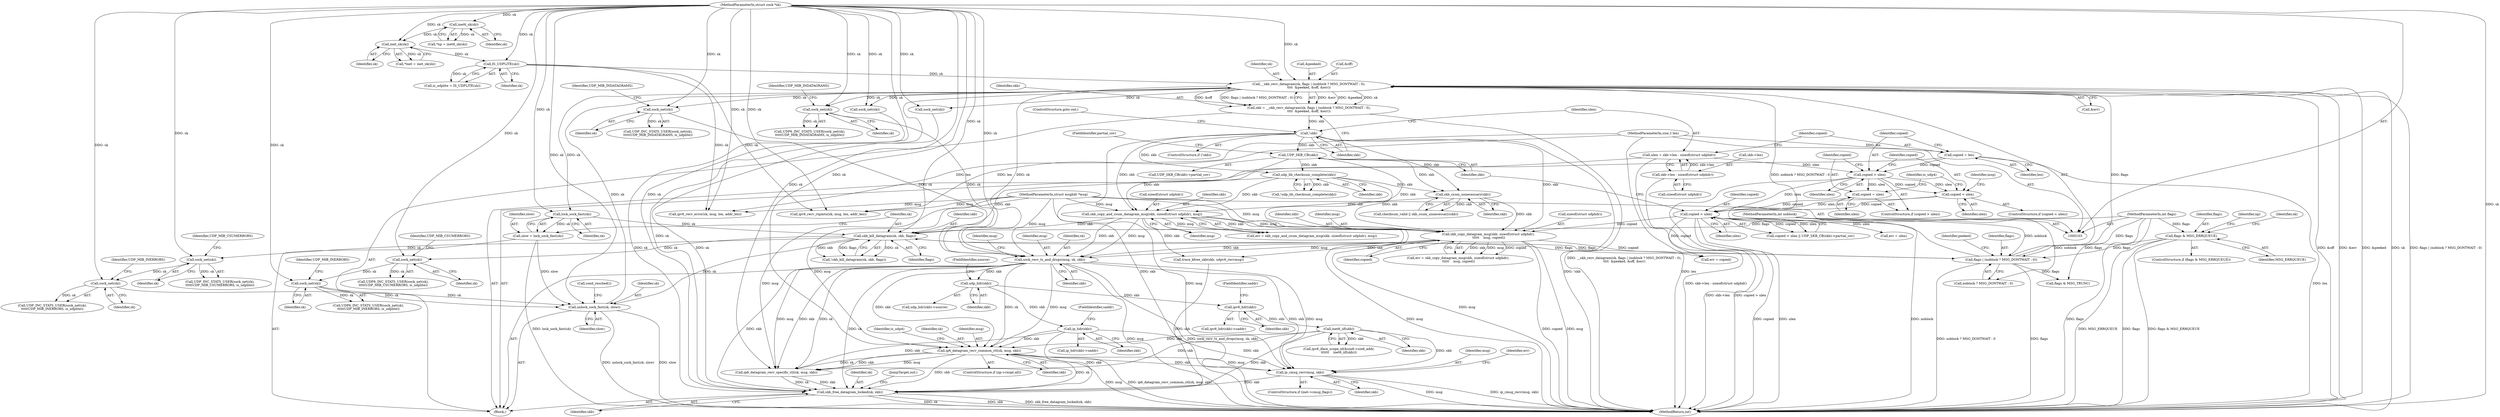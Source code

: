 digraph "0_linux_197c949e7798fbf28cfadc69d9ca0c2abbf93191_0@API" {
"1000408" [label="(Call,ip_cmsg_recv(msg, skb))"];
"1000320" [label="(Call,sock_recv_ts_and_drops(msg, sk, skb))"];
"1000262" [label="(Call,skb_copy_and_csum_datagram_msg(skb, sizeof(struct udphdr), msg))"];
"1000187" [label="(Call,!skb)"];
"1000170" [label="(Call,skb = __skb_recv_datagram(sk, flags | (noblock ? MSG_DONTWAIT : 0),\n\t\t\t\t  &peeked, &off, &err))"];
"1000172" [label="(Call,__skb_recv_datagram(sk, flags | (noblock ? MSG_DONTWAIT : 0),\n\t\t\t\t  &peeked, &off, &err))"];
"1000133" [label="(Call,IS_UDPLITE(sk))"];
"1000119" [label="(Call,inet_sk(sk))"];
"1000114" [label="(Call,inet6_sk(sk))"];
"1000104" [label="(MethodParameterIn,struct sock *sk)"];
"1000477" [label="(Call,unlock_sock_fast(sk, slow))"];
"1000473" [label="(Call,sock_net(sk))"];
"1000468" [label="(Call,sock_net(sk))"];
"1000447" [label="(Call,skb_kill_datagram(sk, skb, flags))"];
"1000443" [label="(Call,lock_sock_fast(sk))"];
"1000239" [label="(Call,udp_lib_checksum_complete(skb))"];
"1000232" [label="(Call,UDP_SKB_CB(skb))"];
"1000174" [label="(Call,flags | (noblock ? MSG_DONTWAIT : 0))"];
"1000142" [label="(Call,flags & MSG_ERRQUEUE)"];
"1000108" [label="(MethodParameterIn,int flags)"];
"1000107" [label="(MethodParameterIn,int noblock)"];
"1000461" [label="(Call,sock_net(sk))"];
"1000456" [label="(Call,sock_net(sk))"];
"1000441" [label="(Call,slow = lock_sock_fast(sk))"];
"1000248" [label="(Call,skb_csum_unnecessary(skb))"];
"1000105" [label="(MethodParameterIn,struct msghdr *msg)"];
"1000252" [label="(Call,skb_copy_datagram_msg(skb, sizeof(struct udphdr),\n \t\t\t\t\t    msg, copied))"];
"1000228" [label="(Call,copied < ulen)"];
"1000205" [label="(Call,copied = ulen)"];
"1000202" [label="(Call,copied > ulen)"];
"1000198" [label="(Call,copied = len)"];
"1000106" [label="(MethodParameterIn,size_t len)"];
"1000190" [label="(Call,ulen = skb->len - sizeof(struct udphdr))"];
"1000192" [label="(Call,skb->len - sizeof(struct udphdr))"];
"1000210" [label="(Call,copied < ulen)"];
"1000310" [label="(Call,sock_net(sk))"];
"1000316" [label="(Call,sock_net(sk))"];
"1000397" [label="(Call,ip6_datagram_recv_common_ctl(sk, msg, skb))"];
"1000383" [label="(Call,inet6_iif(skb))"];
"1000371" [label="(Call,ipv6_hdr(skb))"];
"1000339" [label="(Call,udp_hdr(skb))"];
"1000352" [label="(Call,ip_hdr(skb))"];
"1000434" [label="(Call,skb_free_datagram_locked(sk, skb))"];
"1000419" [label="(Call,ip6_datagram_recv_specific_ctl(sk, msg, skb))"];
"1000171" [label="(Identifier,skb)"];
"1000250" [label="(Call,err = skb_copy_datagram_msg(skb, sizeof(struct udphdr),\n \t\t\t\t\t    msg, copied))"];
"1000252" [label="(Call,skb_copy_datagram_msg(skb, sizeof(struct udphdr),\n \t\t\t\t\t    msg, copied))"];
"1000442" [label="(Identifier,slow)"];
"1000131" [label="(Call,is_udplite = IS_UDPLITE(sk))"];
"1000402" [label="(Identifier,is_udp4)"];
"1000309" [label="(Call,UDP_INC_STATS_USER(sock_net(sk),\n\t\t\t\t\tUDP_MIB_INDATAGRAMS, is_udplite))"];
"1000107" [label="(MethodParameterIn,int noblock)"];
"1000470" [label="(Identifier,UDP_MIB_CSUMERRORS)"];
"1000340" [label="(Identifier,skb)"];
"1000239" [label="(Call,udp_lib_checksum_complete(skb))"];
"1000108" [label="(MethodParameterIn,int flags)"];
"1000410" [label="(Identifier,skb)"];
"1000462" [label="(Identifier,sk)"];
"1000423" [label="(Call,err = copied)"];
"1000311" [label="(Identifier,sk)"];
"1000292" [label="(Call,sock_net(sk))"];
"1000181" [label="(Identifier,peeked)"];
"1000448" [label="(Identifier,sk)"];
"1000372" [label="(Identifier,skb)"];
"1000371" [label="(Call,ipv6_hdr(skb))"];
"1000260" [label="(Call,err = skb_copy_and_csum_datagram_msg(skb, sizeof(struct udphdr), msg))"];
"1000144" [label="(Identifier,MSG_ERRQUEUE)"];
"1000404" [label="(ControlStructure,if (inet->cmsg_flags))"];
"1000472" [label="(Call,UDP6_INC_STATS_USER(sock_net(sk),\n\t\t\t\t\tUDP_MIB_INERRORS, is_udplite))"];
"1000460" [label="(Call,UDP_INC_STATS_USER(sock_net(sk),\n\t\t\t\t\tUDP_MIB_INERRORS, is_udplite))"];
"1000240" [label="(Identifier,skb)"];
"1000467" [label="(Call,UDP6_INC_STATS_USER(sock_net(sk),\n\t\t\t\t\tUDP_MIB_CSUMERRORS, is_udplite))"];
"1000176" [label="(Call,noblock ? MSG_DONTWAIT : 0)"];
"1000391" [label="(ControlStructure,if (np->rxopt.all))"];
"1000435" [label="(Identifier,sk)"];
"1000234" [label="(FieldIdentifier,partial_cov)"];
"1000189" [label="(ControlStructure,goto out;)"];
"1000238" [label="(Call,!udp_lib_checksum_complete(skb))"];
"1000233" [label="(Identifier,skb)"];
"1000444" [label="(Identifier,sk)"];
"1000458" [label="(Identifier,UDP_MIB_CSUMERRORS)"];
"1000427" [label="(Call,flags & MSG_TRUNC)"];
"1000227" [label="(Call,copied < ulen || UDP_SKB_CB(skb)->partial_cov)"];
"1000373" [label="(FieldIdentifier,saddr)"];
"1000434" [label="(Call,skb_free_datagram_locked(sk, skb))"];
"1000187" [label="(Call,!skb)"];
"1000478" [label="(Identifier,sk)"];
"1000323" [label="(Identifier,skb)"];
"1000463" [label="(Identifier,UDP_MIB_INERRORS)"];
"1000180" [label="(Call,&peeked)"];
"1000202" [label="(Call,copied > ulen)"];
"1000200" [label="(Identifier,len)"];
"1000134" [label="(Identifier,sk)"];
"1000119" [label="(Call,inet_sk(sk))"];
"1000211" [label="(Identifier,copied)"];
"1000310" [label="(Call,sock_net(sk))"];
"1000430" [label="(Call,err = ulen)"];
"1000449" [label="(Identifier,skb)"];
"1000398" [label="(Identifier,sk)"];
"1000201" [label="(ControlStructure,if (copied > ulen))"];
"1000264" [label="(Call,sizeof(struct udphdr))"];
"1000146" [label="(Call,ipv6_recv_error(sk, msg, len, addr_len))"];
"1000182" [label="(Call,&off)"];
"1000456" [label="(Call,sock_net(sk))"];
"1000400" [label="(Identifier,skb)"];
"1000321" [label="(Identifier,msg)"];
"1000206" [label="(Identifier,copied)"];
"1000487" [label="(MethodReturn,int)"];
"1000436" [label="(Identifier,skb)"];
"1000229" [label="(Identifier,copied)"];
"1000209" [label="(ControlStructure,if (copied < ulen))"];
"1000399" [label="(Identifier,msg)"];
"1000384" [label="(Identifier,skb)"];
"1000316" [label="(Call,sock_net(sk))"];
"1000351" [label="(Call,ip_hdr(skb)->saddr)"];
"1000383" [label="(Call,inet6_iif(skb))"];
"1000378" [label="(Call,ipv6_iface_scope_id(&sin6->sin6_addr,\n\t\t\t\t\t\t    inet6_iif(skb)))"];
"1000175" [label="(Identifier,flags)"];
"1000480" [label="(Call,cond_resched())"];
"1000142" [label="(Call,flags & MSG_ERRQUEUE)"];
"1000322" [label="(Identifier,sk)"];
"1000437" [label="(JumpTarget,out:)"];
"1000112" [label="(Call,*np = inet6_sk(sk))"];
"1000263" [label="(Identifier,skb)"];
"1000370" [label="(Call,ipv6_hdr(skb)->saddr)"];
"1000461" [label="(Call,sock_net(sk))"];
"1000248" [label="(Call,skb_csum_unnecessary(skb))"];
"1000141" [label="(ControlStructure,if (flags & MSG_ERRQUEUE))"];
"1000199" [label="(Identifier,copied)"];
"1000441" [label="(Call,slow = lock_sock_fast(sk))"];
"1000143" [label="(Identifier,flags)"];
"1000318" [label="(Identifier,UDP_MIB_INDATAGRAMS)"];
"1000174" [label="(Call,flags | (noblock ? MSG_DONTWAIT : 0))"];
"1000254" [label="(Call,sizeof(struct udphdr))"];
"1000353" [label="(Identifier,skb)"];
"1000315" [label="(Call,UDP6_INC_STATS_USER(sock_net(sk),\n\t\t\t\t\tUDP_MIB_INDATAGRAMS, is_udplite))"];
"1000170" [label="(Call,skb = __skb_recv_datagram(sk, flags | (noblock ? MSG_DONTWAIT : 0),\n\t\t\t\t  &peeked, &off, &err))"];
"1000232" [label="(Call,UDP_SKB_CB(skb))"];
"1000110" [label="(Block,)"];
"1000479" [label="(Identifier,slow)"];
"1000210" [label="(Call,copied < ulen)"];
"1000230" [label="(Identifier,ulen)"];
"1000246" [label="(Call,checksum_valid || skb_csum_unnecessary(skb))"];
"1000203" [label="(Identifier,copied)"];
"1000468" [label="(Call,sock_net(sk))"];
"1000341" [label="(FieldIdentifier,source)"];
"1000192" [label="(Call,skb->len - sizeof(struct udphdr))"];
"1000257" [label="(Identifier,copied)"];
"1000339" [label="(Call,udp_hdr(skb))"];
"1000173" [label="(Identifier,sk)"];
"1000205" [label="(Call,copied = ulen)"];
"1000397" [label="(Call,ip6_datagram_recv_common_ctl(sk, msg, skb))"];
"1000317" [label="(Identifier,sk)"];
"1000114" [label="(Call,inet6_sk(sk))"];
"1000409" [label="(Identifier,msg)"];
"1000473" [label="(Call,sock_net(sk))"];
"1000443" [label="(Call,lock_sock_fast(sk))"];
"1000186" [label="(ControlStructure,if (!skb))"];
"1000193" [label="(Call,skb->len)"];
"1000477" [label="(Call,unlock_sock_fast(sk, slow))"];
"1000191" [label="(Identifier,ulen)"];
"1000312" [label="(Identifier,UDP_MIB_INDATAGRAMS)"];
"1000475" [label="(Identifier,UDP_MIB_INERRORS)"];
"1000120" [label="(Identifier,sk)"];
"1000190" [label="(Call,ulen = skb->len - sizeof(struct udphdr))"];
"1000231" [label="(Call,UDP_SKB_CB(skb)->partial_cov)"];
"1000266" [label="(Identifier,msg)"];
"1000457" [label="(Identifier,sk)"];
"1000212" [label="(Identifier,ulen)"];
"1000469" [label="(Identifier,sk)"];
"1000196" [label="(Call,sizeof(struct udphdr))"];
"1000298" [label="(Call,sock_net(sk))"];
"1000277" [label="(Call,trace_kfree_skb(skb, udpv6_recvmsg))"];
"1000408" [label="(Call,ip_cmsg_recv(msg, skb))"];
"1000253" [label="(Identifier,skb)"];
"1000354" [label="(FieldIdentifier,saddr)"];
"1000198" [label="(Call,copied = len)"];
"1000215" [label="(Identifier,msg)"];
"1000154" [label="(Identifier,np)"];
"1000104" [label="(MethodParameterIn,struct sock *sk)"];
"1000262" [label="(Call,skb_copy_and_csum_datagram_msg(skb, sizeof(struct udphdr), msg))"];
"1000219" [label="(Identifier,is_udp4)"];
"1000249" [label="(Identifier,skb)"];
"1000172" [label="(Call,__skb_recv_datagram(sk, flags | (noblock ? MSG_DONTWAIT : 0),\n\t\t\t\t  &peeked, &off, &err))"];
"1000204" [label="(Identifier,ulen)"];
"1000447" [label="(Call,skb_kill_datagram(sk, skb, flags))"];
"1000352" [label="(Call,ip_hdr(skb))"];
"1000446" [label="(Call,!skb_kill_datagram(sk, skb, flags))"];
"1000450" [label="(Identifier,flags)"];
"1000228" [label="(Call,copied < ulen)"];
"1000474" [label="(Identifier,sk)"];
"1000184" [label="(Call,&err)"];
"1000188" [label="(Identifier,skb)"];
"1000455" [label="(Call,UDP_INC_STATS_USER(sock_net(sk),\n\t\t\t\t\tUDP_MIB_CSUMERRORS, is_udplite))"];
"1000164" [label="(Call,ipv6_recv_rxpmtu(sk, msg, len, addr_len))"];
"1000147" [label="(Identifier,sk)"];
"1000338" [label="(Call,udp_hdr(skb)->source)"];
"1000106" [label="(MethodParameterIn,size_t len)"];
"1000256" [label="(Identifier,msg)"];
"1000424" [label="(Identifier,err)"];
"1000115" [label="(Identifier,sk)"];
"1000320" [label="(Call,sock_recv_ts_and_drops(msg, sk, skb))"];
"1000133" [label="(Call,IS_UDPLITE(sk))"];
"1000105" [label="(MethodParameterIn,struct msghdr *msg)"];
"1000117" [label="(Call,*inet = inet_sk(sk))"];
"1000326" [label="(Identifier,msg)"];
"1000207" [label="(Identifier,ulen)"];
"1000408" -> "1000404"  [label="AST: "];
"1000408" -> "1000410"  [label="CFG: "];
"1000409" -> "1000408"  [label="AST: "];
"1000410" -> "1000408"  [label="AST: "];
"1000424" -> "1000408"  [label="CFG: "];
"1000408" -> "1000487"  [label="DDG: msg"];
"1000408" -> "1000487"  [label="DDG: ip_cmsg_recv(msg, skb)"];
"1000320" -> "1000408"  [label="DDG: msg"];
"1000320" -> "1000408"  [label="DDG: skb"];
"1000397" -> "1000408"  [label="DDG: msg"];
"1000397" -> "1000408"  [label="DDG: skb"];
"1000105" -> "1000408"  [label="DDG: msg"];
"1000383" -> "1000408"  [label="DDG: skb"];
"1000352" -> "1000408"  [label="DDG: skb"];
"1000408" -> "1000434"  [label="DDG: skb"];
"1000320" -> "1000110"  [label="AST: "];
"1000320" -> "1000323"  [label="CFG: "];
"1000321" -> "1000320"  [label="AST: "];
"1000322" -> "1000320"  [label="AST: "];
"1000323" -> "1000320"  [label="AST: "];
"1000326" -> "1000320"  [label="CFG: "];
"1000320" -> "1000487"  [label="DDG: msg"];
"1000320" -> "1000487"  [label="DDG: sock_recv_ts_and_drops(msg, sk, skb)"];
"1000262" -> "1000320"  [label="DDG: msg"];
"1000262" -> "1000320"  [label="DDG: skb"];
"1000252" -> "1000320"  [label="DDG: msg"];
"1000252" -> "1000320"  [label="DDG: skb"];
"1000105" -> "1000320"  [label="DDG: msg"];
"1000310" -> "1000320"  [label="DDG: sk"];
"1000172" -> "1000320"  [label="DDG: sk"];
"1000316" -> "1000320"  [label="DDG: sk"];
"1000104" -> "1000320"  [label="DDG: sk"];
"1000320" -> "1000339"  [label="DDG: skb"];
"1000320" -> "1000397"  [label="DDG: sk"];
"1000320" -> "1000397"  [label="DDG: msg"];
"1000320" -> "1000397"  [label="DDG: skb"];
"1000320" -> "1000419"  [label="DDG: sk"];
"1000320" -> "1000419"  [label="DDG: msg"];
"1000320" -> "1000419"  [label="DDG: skb"];
"1000320" -> "1000434"  [label="DDG: sk"];
"1000320" -> "1000434"  [label="DDG: skb"];
"1000262" -> "1000260"  [label="AST: "];
"1000262" -> "1000266"  [label="CFG: "];
"1000263" -> "1000262"  [label="AST: "];
"1000264" -> "1000262"  [label="AST: "];
"1000266" -> "1000262"  [label="AST: "];
"1000260" -> "1000262"  [label="CFG: "];
"1000262" -> "1000487"  [label="DDG: msg"];
"1000262" -> "1000252"  [label="DDG: msg"];
"1000262" -> "1000260"  [label="DDG: skb"];
"1000262" -> "1000260"  [label="DDG: msg"];
"1000187" -> "1000262"  [label="DDG: skb"];
"1000232" -> "1000262"  [label="DDG: skb"];
"1000239" -> "1000262"  [label="DDG: skb"];
"1000248" -> "1000262"  [label="DDG: skb"];
"1000105" -> "1000262"  [label="DDG: msg"];
"1000262" -> "1000277"  [label="DDG: skb"];
"1000262" -> "1000447"  [label="DDG: skb"];
"1000187" -> "1000186"  [label="AST: "];
"1000187" -> "1000188"  [label="CFG: "];
"1000188" -> "1000187"  [label="AST: "];
"1000189" -> "1000187"  [label="CFG: "];
"1000191" -> "1000187"  [label="CFG: "];
"1000187" -> "1000487"  [label="DDG: skb"];
"1000187" -> "1000487"  [label="DDG: !skb"];
"1000170" -> "1000187"  [label="DDG: skb"];
"1000187" -> "1000232"  [label="DDG: skb"];
"1000187" -> "1000239"  [label="DDG: skb"];
"1000187" -> "1000248"  [label="DDG: skb"];
"1000187" -> "1000252"  [label="DDG: skb"];
"1000170" -> "1000110"  [label="AST: "];
"1000170" -> "1000172"  [label="CFG: "];
"1000171" -> "1000170"  [label="AST: "];
"1000172" -> "1000170"  [label="AST: "];
"1000188" -> "1000170"  [label="CFG: "];
"1000170" -> "1000487"  [label="DDG: __skb_recv_datagram(sk, flags | (noblock ? MSG_DONTWAIT : 0),\n\t\t\t\t  &peeked, &off, &err)"];
"1000172" -> "1000170"  [label="DDG: &err"];
"1000172" -> "1000170"  [label="DDG: &peeked"];
"1000172" -> "1000170"  [label="DDG: sk"];
"1000172" -> "1000170"  [label="DDG: &off"];
"1000172" -> "1000170"  [label="DDG: flags | (noblock ? MSG_DONTWAIT : 0)"];
"1000172" -> "1000184"  [label="CFG: "];
"1000173" -> "1000172"  [label="AST: "];
"1000174" -> "1000172"  [label="AST: "];
"1000180" -> "1000172"  [label="AST: "];
"1000182" -> "1000172"  [label="AST: "];
"1000184" -> "1000172"  [label="AST: "];
"1000172" -> "1000487"  [label="DDG: &off"];
"1000172" -> "1000487"  [label="DDG: &err"];
"1000172" -> "1000487"  [label="DDG: &peeked"];
"1000172" -> "1000487"  [label="DDG: sk"];
"1000172" -> "1000487"  [label="DDG: flags | (noblock ? MSG_DONTWAIT : 0)"];
"1000133" -> "1000172"  [label="DDG: sk"];
"1000477" -> "1000172"  [label="DDG: sk"];
"1000104" -> "1000172"  [label="DDG: sk"];
"1000174" -> "1000172"  [label="DDG: flags"];
"1000174" -> "1000172"  [label="DDG: noblock ? MSG_DONTWAIT : 0"];
"1000172" -> "1000292"  [label="DDG: sk"];
"1000172" -> "1000298"  [label="DDG: sk"];
"1000172" -> "1000310"  [label="DDG: sk"];
"1000172" -> "1000316"  [label="DDG: sk"];
"1000172" -> "1000434"  [label="DDG: sk"];
"1000172" -> "1000443"  [label="DDG: sk"];
"1000133" -> "1000131"  [label="AST: "];
"1000133" -> "1000134"  [label="CFG: "];
"1000134" -> "1000133"  [label="AST: "];
"1000131" -> "1000133"  [label="CFG: "];
"1000133" -> "1000131"  [label="DDG: sk"];
"1000119" -> "1000133"  [label="DDG: sk"];
"1000104" -> "1000133"  [label="DDG: sk"];
"1000133" -> "1000146"  [label="DDG: sk"];
"1000133" -> "1000164"  [label="DDG: sk"];
"1000119" -> "1000117"  [label="AST: "];
"1000119" -> "1000120"  [label="CFG: "];
"1000120" -> "1000119"  [label="AST: "];
"1000117" -> "1000119"  [label="CFG: "];
"1000119" -> "1000117"  [label="DDG: sk"];
"1000114" -> "1000119"  [label="DDG: sk"];
"1000104" -> "1000119"  [label="DDG: sk"];
"1000114" -> "1000112"  [label="AST: "];
"1000114" -> "1000115"  [label="CFG: "];
"1000115" -> "1000114"  [label="AST: "];
"1000112" -> "1000114"  [label="CFG: "];
"1000114" -> "1000112"  [label="DDG: sk"];
"1000104" -> "1000114"  [label="DDG: sk"];
"1000104" -> "1000103"  [label="AST: "];
"1000104" -> "1000487"  [label="DDG: sk"];
"1000104" -> "1000146"  [label="DDG: sk"];
"1000104" -> "1000164"  [label="DDG: sk"];
"1000104" -> "1000292"  [label="DDG: sk"];
"1000104" -> "1000298"  [label="DDG: sk"];
"1000104" -> "1000310"  [label="DDG: sk"];
"1000104" -> "1000316"  [label="DDG: sk"];
"1000104" -> "1000397"  [label="DDG: sk"];
"1000104" -> "1000419"  [label="DDG: sk"];
"1000104" -> "1000434"  [label="DDG: sk"];
"1000104" -> "1000443"  [label="DDG: sk"];
"1000104" -> "1000447"  [label="DDG: sk"];
"1000104" -> "1000456"  [label="DDG: sk"];
"1000104" -> "1000461"  [label="DDG: sk"];
"1000104" -> "1000468"  [label="DDG: sk"];
"1000104" -> "1000473"  [label="DDG: sk"];
"1000104" -> "1000477"  [label="DDG: sk"];
"1000477" -> "1000110"  [label="AST: "];
"1000477" -> "1000479"  [label="CFG: "];
"1000478" -> "1000477"  [label="AST: "];
"1000479" -> "1000477"  [label="AST: "];
"1000480" -> "1000477"  [label="CFG: "];
"1000477" -> "1000487"  [label="DDG: slow"];
"1000477" -> "1000487"  [label="DDG: unlock_sock_fast(sk, slow)"];
"1000473" -> "1000477"  [label="DDG: sk"];
"1000461" -> "1000477"  [label="DDG: sk"];
"1000447" -> "1000477"  [label="DDG: sk"];
"1000441" -> "1000477"  [label="DDG: slow"];
"1000473" -> "1000472"  [label="AST: "];
"1000473" -> "1000474"  [label="CFG: "];
"1000474" -> "1000473"  [label="AST: "];
"1000475" -> "1000473"  [label="CFG: "];
"1000473" -> "1000472"  [label="DDG: sk"];
"1000468" -> "1000473"  [label="DDG: sk"];
"1000468" -> "1000467"  [label="AST: "];
"1000468" -> "1000469"  [label="CFG: "];
"1000469" -> "1000468"  [label="AST: "];
"1000470" -> "1000468"  [label="CFG: "];
"1000468" -> "1000467"  [label="DDG: sk"];
"1000447" -> "1000468"  [label="DDG: sk"];
"1000447" -> "1000446"  [label="AST: "];
"1000447" -> "1000450"  [label="CFG: "];
"1000448" -> "1000447"  [label="AST: "];
"1000449" -> "1000447"  [label="AST: "];
"1000450" -> "1000447"  [label="AST: "];
"1000446" -> "1000447"  [label="CFG: "];
"1000447" -> "1000174"  [label="DDG: flags"];
"1000447" -> "1000446"  [label="DDG: sk"];
"1000447" -> "1000446"  [label="DDG: skb"];
"1000447" -> "1000446"  [label="DDG: flags"];
"1000443" -> "1000447"  [label="DDG: sk"];
"1000239" -> "1000447"  [label="DDG: skb"];
"1000174" -> "1000447"  [label="DDG: flags"];
"1000108" -> "1000447"  [label="DDG: flags"];
"1000447" -> "1000456"  [label="DDG: sk"];
"1000443" -> "1000441"  [label="AST: "];
"1000443" -> "1000444"  [label="CFG: "];
"1000444" -> "1000443"  [label="AST: "];
"1000441" -> "1000443"  [label="CFG: "];
"1000443" -> "1000441"  [label="DDG: sk"];
"1000239" -> "1000238"  [label="AST: "];
"1000239" -> "1000240"  [label="CFG: "];
"1000240" -> "1000239"  [label="AST: "];
"1000238" -> "1000239"  [label="CFG: "];
"1000239" -> "1000238"  [label="DDG: skb"];
"1000232" -> "1000239"  [label="DDG: skb"];
"1000239" -> "1000248"  [label="DDG: skb"];
"1000239" -> "1000252"  [label="DDG: skb"];
"1000232" -> "1000231"  [label="AST: "];
"1000232" -> "1000233"  [label="CFG: "];
"1000233" -> "1000232"  [label="AST: "];
"1000234" -> "1000232"  [label="CFG: "];
"1000232" -> "1000248"  [label="DDG: skb"];
"1000232" -> "1000252"  [label="DDG: skb"];
"1000174" -> "1000176"  [label="CFG: "];
"1000175" -> "1000174"  [label="AST: "];
"1000176" -> "1000174"  [label="AST: "];
"1000181" -> "1000174"  [label="CFG: "];
"1000174" -> "1000487"  [label="DDG: noblock ? MSG_DONTWAIT : 0"];
"1000174" -> "1000487"  [label="DDG: flags"];
"1000142" -> "1000174"  [label="DDG: flags"];
"1000108" -> "1000174"  [label="DDG: flags"];
"1000107" -> "1000174"  [label="DDG: noblock"];
"1000174" -> "1000427"  [label="DDG: flags"];
"1000142" -> "1000141"  [label="AST: "];
"1000142" -> "1000144"  [label="CFG: "];
"1000143" -> "1000142"  [label="AST: "];
"1000144" -> "1000142"  [label="AST: "];
"1000147" -> "1000142"  [label="CFG: "];
"1000154" -> "1000142"  [label="CFG: "];
"1000142" -> "1000487"  [label="DDG: flags & MSG_ERRQUEUE"];
"1000142" -> "1000487"  [label="DDG: MSG_ERRQUEUE"];
"1000142" -> "1000487"  [label="DDG: flags"];
"1000108" -> "1000142"  [label="DDG: flags"];
"1000108" -> "1000103"  [label="AST: "];
"1000108" -> "1000487"  [label="DDG: flags"];
"1000108" -> "1000427"  [label="DDG: flags"];
"1000107" -> "1000103"  [label="AST: "];
"1000107" -> "1000487"  [label="DDG: noblock"];
"1000107" -> "1000176"  [label="DDG: noblock"];
"1000461" -> "1000460"  [label="AST: "];
"1000461" -> "1000462"  [label="CFG: "];
"1000462" -> "1000461"  [label="AST: "];
"1000463" -> "1000461"  [label="CFG: "];
"1000461" -> "1000460"  [label="DDG: sk"];
"1000456" -> "1000461"  [label="DDG: sk"];
"1000456" -> "1000455"  [label="AST: "];
"1000456" -> "1000457"  [label="CFG: "];
"1000457" -> "1000456"  [label="AST: "];
"1000458" -> "1000456"  [label="CFG: "];
"1000456" -> "1000455"  [label="DDG: sk"];
"1000441" -> "1000110"  [label="AST: "];
"1000442" -> "1000441"  [label="AST: "];
"1000448" -> "1000441"  [label="CFG: "];
"1000441" -> "1000487"  [label="DDG: lock_sock_fast(sk)"];
"1000248" -> "1000246"  [label="AST: "];
"1000248" -> "1000249"  [label="CFG: "];
"1000249" -> "1000248"  [label="AST: "];
"1000246" -> "1000248"  [label="CFG: "];
"1000248" -> "1000246"  [label="DDG: skb"];
"1000248" -> "1000252"  [label="DDG: skb"];
"1000105" -> "1000103"  [label="AST: "];
"1000105" -> "1000487"  [label="DDG: msg"];
"1000105" -> "1000146"  [label="DDG: msg"];
"1000105" -> "1000164"  [label="DDG: msg"];
"1000105" -> "1000252"  [label="DDG: msg"];
"1000105" -> "1000397"  [label="DDG: msg"];
"1000105" -> "1000419"  [label="DDG: msg"];
"1000252" -> "1000250"  [label="AST: "];
"1000252" -> "1000257"  [label="CFG: "];
"1000253" -> "1000252"  [label="AST: "];
"1000254" -> "1000252"  [label="AST: "];
"1000256" -> "1000252"  [label="AST: "];
"1000257" -> "1000252"  [label="AST: "];
"1000250" -> "1000252"  [label="CFG: "];
"1000252" -> "1000487"  [label="DDG: copied"];
"1000252" -> "1000487"  [label="DDG: msg"];
"1000252" -> "1000250"  [label="DDG: skb"];
"1000252" -> "1000250"  [label="DDG: msg"];
"1000252" -> "1000250"  [label="DDG: copied"];
"1000228" -> "1000252"  [label="DDG: copied"];
"1000252" -> "1000277"  [label="DDG: skb"];
"1000252" -> "1000423"  [label="DDG: copied"];
"1000228" -> "1000227"  [label="AST: "];
"1000228" -> "1000230"  [label="CFG: "];
"1000229" -> "1000228"  [label="AST: "];
"1000230" -> "1000228"  [label="AST: "];
"1000233" -> "1000228"  [label="CFG: "];
"1000227" -> "1000228"  [label="CFG: "];
"1000228" -> "1000487"  [label="DDG: copied"];
"1000228" -> "1000487"  [label="DDG: ulen"];
"1000228" -> "1000227"  [label="DDG: copied"];
"1000228" -> "1000227"  [label="DDG: ulen"];
"1000205" -> "1000228"  [label="DDG: copied"];
"1000210" -> "1000228"  [label="DDG: copied"];
"1000210" -> "1000228"  [label="DDG: ulen"];
"1000202" -> "1000228"  [label="DDG: ulen"];
"1000228" -> "1000423"  [label="DDG: copied"];
"1000228" -> "1000430"  [label="DDG: ulen"];
"1000205" -> "1000201"  [label="AST: "];
"1000205" -> "1000207"  [label="CFG: "];
"1000206" -> "1000205"  [label="AST: "];
"1000207" -> "1000205"  [label="AST: "];
"1000219" -> "1000205"  [label="CFG: "];
"1000202" -> "1000205"  [label="DDG: ulen"];
"1000202" -> "1000201"  [label="AST: "];
"1000202" -> "1000204"  [label="CFG: "];
"1000203" -> "1000202"  [label="AST: "];
"1000204" -> "1000202"  [label="AST: "];
"1000206" -> "1000202"  [label="CFG: "];
"1000211" -> "1000202"  [label="CFG: "];
"1000202" -> "1000487"  [label="DDG: copied > ulen"];
"1000198" -> "1000202"  [label="DDG: copied"];
"1000190" -> "1000202"  [label="DDG: ulen"];
"1000202" -> "1000210"  [label="DDG: copied"];
"1000202" -> "1000210"  [label="DDG: ulen"];
"1000198" -> "1000110"  [label="AST: "];
"1000198" -> "1000200"  [label="CFG: "];
"1000199" -> "1000198"  [label="AST: "];
"1000200" -> "1000198"  [label="AST: "];
"1000203" -> "1000198"  [label="CFG: "];
"1000198" -> "1000487"  [label="DDG: len"];
"1000106" -> "1000198"  [label="DDG: len"];
"1000106" -> "1000103"  [label="AST: "];
"1000106" -> "1000487"  [label="DDG: len"];
"1000106" -> "1000146"  [label="DDG: len"];
"1000106" -> "1000164"  [label="DDG: len"];
"1000190" -> "1000110"  [label="AST: "];
"1000190" -> "1000192"  [label="CFG: "];
"1000191" -> "1000190"  [label="AST: "];
"1000192" -> "1000190"  [label="AST: "];
"1000199" -> "1000190"  [label="CFG: "];
"1000190" -> "1000487"  [label="DDG: skb->len - sizeof(struct udphdr)"];
"1000192" -> "1000190"  [label="DDG: skb->len"];
"1000192" -> "1000196"  [label="CFG: "];
"1000193" -> "1000192"  [label="AST: "];
"1000196" -> "1000192"  [label="AST: "];
"1000192" -> "1000487"  [label="DDG: skb->len"];
"1000210" -> "1000209"  [label="AST: "];
"1000210" -> "1000212"  [label="CFG: "];
"1000211" -> "1000210"  [label="AST: "];
"1000212" -> "1000210"  [label="AST: "];
"1000215" -> "1000210"  [label="CFG: "];
"1000219" -> "1000210"  [label="CFG: "];
"1000310" -> "1000309"  [label="AST: "];
"1000310" -> "1000311"  [label="CFG: "];
"1000311" -> "1000310"  [label="AST: "];
"1000312" -> "1000310"  [label="CFG: "];
"1000310" -> "1000309"  [label="DDG: sk"];
"1000316" -> "1000315"  [label="AST: "];
"1000316" -> "1000317"  [label="CFG: "];
"1000317" -> "1000316"  [label="AST: "];
"1000318" -> "1000316"  [label="CFG: "];
"1000316" -> "1000315"  [label="DDG: sk"];
"1000397" -> "1000391"  [label="AST: "];
"1000397" -> "1000400"  [label="CFG: "];
"1000398" -> "1000397"  [label="AST: "];
"1000399" -> "1000397"  [label="AST: "];
"1000400" -> "1000397"  [label="AST: "];
"1000402" -> "1000397"  [label="CFG: "];
"1000397" -> "1000487"  [label="DDG: ip6_datagram_recv_common_ctl(sk, msg, skb)"];
"1000397" -> "1000487"  [label="DDG: msg"];
"1000383" -> "1000397"  [label="DDG: skb"];
"1000352" -> "1000397"  [label="DDG: skb"];
"1000397" -> "1000419"  [label="DDG: sk"];
"1000397" -> "1000419"  [label="DDG: msg"];
"1000397" -> "1000419"  [label="DDG: skb"];
"1000397" -> "1000434"  [label="DDG: sk"];
"1000397" -> "1000434"  [label="DDG: skb"];
"1000383" -> "1000378"  [label="AST: "];
"1000383" -> "1000384"  [label="CFG: "];
"1000384" -> "1000383"  [label="AST: "];
"1000378" -> "1000383"  [label="CFG: "];
"1000383" -> "1000378"  [label="DDG: skb"];
"1000371" -> "1000383"  [label="DDG: skb"];
"1000383" -> "1000419"  [label="DDG: skb"];
"1000383" -> "1000434"  [label="DDG: skb"];
"1000371" -> "1000370"  [label="AST: "];
"1000371" -> "1000372"  [label="CFG: "];
"1000372" -> "1000371"  [label="AST: "];
"1000373" -> "1000371"  [label="CFG: "];
"1000339" -> "1000371"  [label="DDG: skb"];
"1000339" -> "1000338"  [label="AST: "];
"1000339" -> "1000340"  [label="CFG: "];
"1000340" -> "1000339"  [label="AST: "];
"1000341" -> "1000339"  [label="CFG: "];
"1000339" -> "1000352"  [label="DDG: skb"];
"1000352" -> "1000351"  [label="AST: "];
"1000352" -> "1000353"  [label="CFG: "];
"1000353" -> "1000352"  [label="AST: "];
"1000354" -> "1000352"  [label="CFG: "];
"1000352" -> "1000419"  [label="DDG: skb"];
"1000352" -> "1000434"  [label="DDG: skb"];
"1000434" -> "1000110"  [label="AST: "];
"1000434" -> "1000436"  [label="CFG: "];
"1000435" -> "1000434"  [label="AST: "];
"1000436" -> "1000434"  [label="AST: "];
"1000437" -> "1000434"  [label="CFG: "];
"1000434" -> "1000487"  [label="DDG: skb"];
"1000434" -> "1000487"  [label="DDG: skb_free_datagram_locked(sk, skb)"];
"1000434" -> "1000487"  [label="DDG: sk"];
"1000292" -> "1000434"  [label="DDG: sk"];
"1000298" -> "1000434"  [label="DDG: sk"];
"1000419" -> "1000434"  [label="DDG: sk"];
"1000419" -> "1000434"  [label="DDG: skb"];
"1000277" -> "1000434"  [label="DDG: skb"];
}
